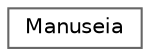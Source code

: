 digraph "Gráfico de Hierarquia de Classes"
{
 // LATEX_PDF_SIZE
  bgcolor="transparent";
  edge [fontname=Helvetica,fontsize=10,labelfontname=Helvetica,labelfontsize=10];
  node [fontname=Helvetica,fontsize=10,shape=box,height=0.2,width=0.4];
  rankdir="LR";
  Node0 [id="Node000000",label="Manuseia",height=0.2,width=0.4,color="grey40", fillcolor="white", style="filled",URL="$d9/d94/structManuseia.html",tooltip=" "];
}
